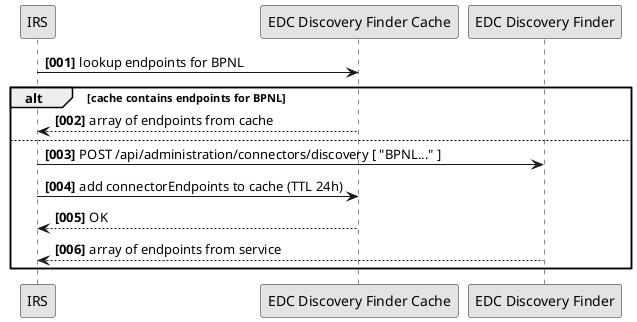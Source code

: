 @startuml
skinparam monochrome true
skinparam shadowing false
skinparam defaultFontName "Architects daughter"


autonumber "<b>[000]"

participant "IRS" as IRS
participant "EDC Discovery Finder Cache" as CACHE
participant "EDC Discovery Finder" as EDCDF

    IRS -> CACHE : lookup endpoints for BPNL
    alt cache contains endpoints for BPNL
        IRS <-- CACHE: array of endpoints from cache
    else
         IRS -> EDCDF : POST /api/administration/connectors/discovery [ "BPNL..." ]
         IRS -> CACHE: add connectorEndpoints to cache (TTL 24h)
         IRS <-- CACHE: OK
         IRS <-- EDCDF: array of endpoints from service
     end alt

@enduml
